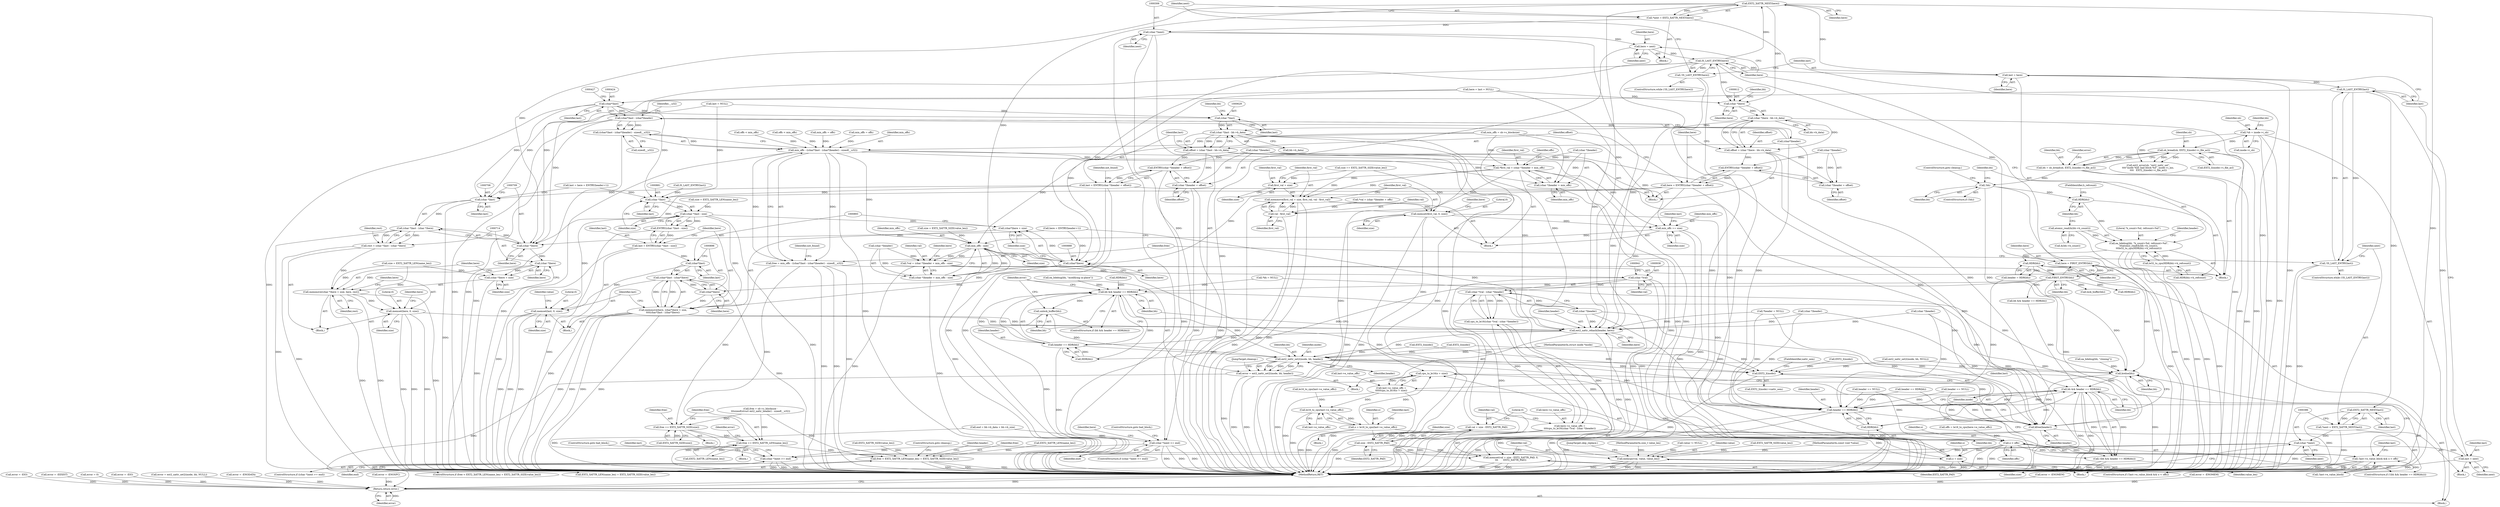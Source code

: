 digraph "0_linux_be0726d33cb8f411945884664924bed3cb8c70ee_10@pointer" {
"1000301" [label="(Call,EXT2_XATTR_NEXT(here))"];
"1000295" [label="(Call,IS_LAST_ENTRY(here))"];
"1000289" [label="(Call,here = FIRST_ENTRY(bh))"];
"1000291" [label="(Call,FIRST_ENTRY(bh))"];
"1000246" [label="(Call,HDR(bh))"];
"1000231" [label="(Call,ea_bdebug(bh, \"b_count=%d, refcount=%d\",\n\t\t\tatomic_read(&(bh->b_count)),\n\t\t\tle32_to_cpu(HDR(bh)->h_refcount)))"];
"1000241" [label="(Call,HDR(bh))"];
"1000228" [label="(Call,!bh)"];
"1000215" [label="(Call,bh = sb_bread(sb, EXT2_I(inode)->i_file_acl))"];
"1000217" [label="(Call,sb_bread(sb, EXT2_I(inode)->i_file_acl))"];
"1000134" [label="(Call,*sb = inode->i_sb)"];
"1000234" [label="(Call,atomic_read(&(bh->b_count)))"];
"1000239" [label="(Call,le32_to_cpu(HDR(bh)->h_refcount))"];
"1000367" [label="(Call,here = next)"];
"1000305" [label="(Call,(char *)next)"];
"1000299" [label="(Call,*next = EXT2_XATTR_NEXT(here))"];
"1000301" [label="(Call,EXT2_XATTR_NEXT(here))"];
"1000304" [label="(Call,(char *)next >= end)"];
"1000384" [label="(Call,(char *)next >= end)"];
"1000294" [label="(Call,!IS_LAST_ENTRY(here))"];
"1000370" [label="(Call,last = here)"];
"1000375" [label="(Call,IS_LAST_ENTRY(last))"];
"1000374" [label="(Call,!IS_LAST_ENTRY(last))"];
"1000381" [label="(Call,EXT2_XATTR_NEXT(last))"];
"1000379" [label="(Call,*next = EXT2_XATTR_NEXT(last))"];
"1000385" [label="(Call,(char *)next)"];
"1000414" [label="(Call,last = next)"];
"1000423" [label="(Call,(char*)last)"];
"1000422" [label="(Call,(char*)last - (char*)header)"];
"1000421" [label="(Call,((char*)last - (char*)header) - sizeof(__u32))"];
"1000419" [label="(Call,min_offs - ((char*)last - (char*)header) - sizeof(__u32))"];
"1000417" [label="(Call,free = min_offs - ((char*)last - (char*)header) - sizeof(__u32))"];
"1000515" [label="(Call,free += EXT2_XATTR_SIZE(size))"];
"1000519" [label="(Call,free += EXT2_XATTR_LEN(name_len))"];
"1000528" [label="(Call,free < EXT2_XATTR_LEN(name_len) + EXT2_XATTR_SIZE(value_len))"];
"1000752" [label="(Call,*first_val = (char *)header + min_offs)"];
"1000807" [label="(Call,memmove(first_val + size, first_val, val - first_val))"];
"1000815" [label="(Call,memset(first_val, 0, size))"];
"1000824" [label="(Call,min_offs += size)"];
"1000928" [label="(Call,min_offs - size)"];
"1000922" [label="(Call,*val = (char *)header + min_offs - size)"];
"1000937" [label="(Call,(char *)val)"];
"1000936" [label="(Call,(char *)val - (char *)header)"];
"1000935" [label="(Call,cpu_to_le16((char *)val - (char *)header))"];
"1000931" [label="(Call,here->e_value_offs =\n\t\t\t\tcpu_to_le16((char *)val - (char *)header))"];
"1000943" [label="(Call,memset(val + size - EXT2_XATTR_PAD, 0,\n\t\t\t       EXT2_XATTR_PAD))"];
"1000944" [label="(Call,val + size - EXT2_XATTR_PAD)"];
"1000951" [label="(Call,memcpy(val, value, value_len))"];
"1000924" [label="(Call,(char *)header + min_offs - size)"];
"1000946" [label="(Call,size - EXT2_XATTR_PAD)"];
"1000858" [label="(Call,cpu_to_le16(o + size))"];
"1000854" [label="(Call,last->e_value_offs =\n\t\t\t\t\t\tcpu_to_le16(o + size))"];
"1000841" [label="(Call,le16_to_cpu(last->e_value_offs))"];
"1000839" [label="(Call,o = le16_to_cpu(last->e_value_offs))"];
"1000851" [label="(Call,o < offs)"];
"1000846" [label="(Call,!last->e_value_block && o < offs)"];
"1000859" [label="(Call,o + size)"];
"1000808" [label="(Call,first_val + size)"];
"1000812" [label="(Call,val - first_val)"];
"1000754" [label="(Call,(char *)header + min_offs)"];
"1000628" [label="(Call,(char *)last)"];
"1000627" [label="(Call,(char *)last - bh->b_data)"];
"1000625" [label="(Call,offset = (char *)last - bh->b_data)"];
"1000636" [label="(Call,ENTRY((char *)header + offset))"];
"1000634" [label="(Call,last = ENTRY((char *)header + offset))"];
"1000705" [label="(Call,(char *)last)"];
"1000704" [label="(Call,(char *)last - (char *)here)"];
"1000702" [label="(Call,rest = (char *)last - (char *)here)"];
"1000711" [label="(Call,memmove((char *)here + size, here, rest))"];
"1000719" [label="(Call,memset(here, 0, size))"];
"1000980" [label="(Call,ext2_xattr_rehash(header, here))"];
"1000986" [label="(Call,header == HDR(bh))"];
"1000984" [label="(Call,bh && header == HDR(bh))"];
"1000990" [label="(Call,unlock_buffer(bh))"];
"1000994" [label="(Call,ext2_xattr_set2(inode, bh, header))"];
"1000992" [label="(Call,error = ext2_xattr_set2(inode, bh, header))"];
"1001017" [label="(Return,return error;)"];
"1000999" [label="(Call,brelse(bh))"];
"1001003" [label="(Call,bh && header == HDR(bh))"];
"1001002" [label="(Call,!(bh && header == HDR(bh)))"];
"1001007" [label="(Call,HDR(bh))"];
"1001005" [label="(Call,header == HDR(bh))"];
"1001009" [label="(Call,kfree(header))"];
"1001014" [label="(Call,EXT2_I(inode))"];
"1000880" [label="(Call,(char *)last)"];
"1000879" [label="(Call,(char *)last - size)"];
"1000878" [label="(Call,ENTRY((char *)last - size))"];
"1000876" [label="(Call,last = ENTRY((char *)last - size))"];
"1000892" [label="(Call,(char*)last)"];
"1000891" [label="(Call,(char*)last - (char*)here)"];
"1000884" [label="(Call,memmove(here, (char*)here + size,\n\t\t\t\t(char*)last - (char*)here))"];
"1000898" [label="(Call,memset(last, 0, size))"];
"1000886" [label="(Call,(char*)here + size)"];
"1000637" [label="(Call,(char *)header + offset)"];
"1000611" [label="(Call,(char *)here)"];
"1000610" [label="(Call,(char *)here - bh->b_data)"];
"1000608" [label="(Call,offset = (char *)here - bh->b_data)"];
"1000619" [label="(Call,ENTRY((char *)header + offset))"];
"1000617" [label="(Call,here = ENTRY((char *)header + offset))"];
"1000708" [label="(Call,(char *)here)"];
"1000713" [label="(Call,(char *)here)"];
"1000712" [label="(Call,(char *)here + size)"];
"1000887" [label="(Call,(char*)here)"];
"1000895" [label="(Call,(char*)here)"];
"1000620" [label="(Call,(char *)header + offset)"];
"1000126" [label="(MethodParameterIn,struct inode *inode)"];
"1000369" [label="(Identifier,next)"];
"1000966" [label="(Call,header == HDR(bh))"];
"1000944" [label="(Call,val + size - EXT2_XATTR_PAD)"];
"1000415" [label="(Identifier,last)"];
"1000858" [label="(Call,cpu_to_le16(o + size))"];
"1000953" [label="(Identifier,value)"];
"1000968" [label="(Call,HDR(bh))"];
"1000530" [label="(Call,EXT2_XATTR_LEN(name_len) + EXT2_XATTR_SIZE(value_len))"];
"1000861" [label="(Identifier,size)"];
"1000296" [label="(Identifier,here)"];
"1000707" [label="(Identifier,last)"];
"1001009" [label="(Call,kfree(header))"];
"1000685" [label="(Call,last = here = ENTRY(header+1))"];
"1000718" [label="(Identifier,rest)"];
"1000388" [label="(Identifier,end)"];
"1000628" [label="(Call,(char *)last)"];
"1000901" [label="(Identifier,size)"];
"1000932" [label="(Call,here->e_value_offs)"];
"1000452" [label="(Call,error = -ENODATA)"];
"1000235" [label="(Call,&(bh->b_count))"];
"1000988" [label="(Call,HDR(bh))"];
"1000943" [label="(Call,memset(val + size - EXT2_XATTR_PAD, 0,\n\t\t\t       EXT2_XATTR_PAD))"];
"1000813" [label="(Identifier,val)"];
"1000446" [label="(Call,last = NULL)"];
"1000140" [label="(Call,*bh = NULL)"];
"1000520" [label="(Identifier,free)"];
"1000783" [label="(Call,size == EXT2_XATTR_SIZE(value_len))"];
"1000767" [label="(Call,*val = (char *)header + offs)"];
"1000375" [label="(Call,IS_LAST_ENTRY(last))"];
"1000303" [label="(ControlStructure,if ((char *)next >= end))"];
"1000470" [label="(Block,)"];
"1000292" [label="(Identifier,bh)"];
"1000841" [label="(Call,le16_to_cpu(last->e_value_offs))"];
"1000377" [label="(Block,)"];
"1000708" [label="(Call,(char *)here)"];
"1000289" [label="(Call,here = FIRST_ENTRY(bh))"];
"1000610" [label="(Call,(char *)here - bh->b_data)"];
"1000892" [label="(Call,(char*)last)"];
"1000931" [label="(Call,here->e_value_offs =\n\t\t\t\tcpu_to_le16((char *)val - (char *)header))"];
"1000537" [label="(Identifier,header)"];
"1000219" [label="(Call,EXT2_I(inode)->i_file_acl)"];
"1000529" [label="(Identifier,free)"];
"1000964" [label="(Call,bh && header == HDR(bh))"];
"1000631" [label="(Call,bh->b_data)"];
"1000523" [label="(Call,error = -ENOSPC)"];
"1000627" [label="(Call,(char *)last - bh->b_data)"];
"1000752" [label="(Call,*first_val = (char *)header + min_offs)"];
"1000586" [label="(Call,error = -ENOMEM)"];
"1001005" [label="(Call,header == HDR(bh))"];
"1000291" [label="(Call,FIRST_ENTRY(bh))"];
"1001018" [label="(Identifier,error)"];
"1000621" [label="(Call,(char *)header)"];
"1000372" [label="(Identifier,here)"];
"1000531" [label="(Call,EXT2_XATTR_LEN(name_len))"];
"1001019" [label="(MethodReturn,RET)"];
"1000214" [label="(Block,)"];
"1000242" [label="(Identifier,bh)"];
"1000703" [label="(Identifier,rest)"];
"1000984" [label="(Call,bh && header == HDR(bh))"];
"1000420" [label="(Identifier,min_offs)"];
"1000524" [label="(Identifier,error)"];
"1001017" [label="(Return,return error;)"];
"1000300" [label="(Identifier,next)"];
"1000837" [label="(Block,)"];
"1000940" [label="(Call,(char *)header)"];
"1000423" [label="(Call,(char*)last)"];
"1000719" [label="(Call,memset(here, 0, size))"];
"1000528" [label="(Call,free < EXT2_XATTR_LEN(name_len) + EXT2_XATTR_SIZE(value_len))"];
"1000374" [label="(Call,!IS_LAST_ENTRY(last))"];
"1000697" [label="(Call,size = EXT2_XATTR_LEN(name_len))"];
"1001015" [label="(Identifier,inode)"];
"1000433" [label="(Call,free = sb->s_blocksize -\n\t\t\tsizeof(struct ext2_xattr_header) - sizeof(__u32))"];
"1000890" [label="(Identifier,size)"];
"1000620" [label="(Call,(char *)header + offset)"];
"1000897" [label="(Identifier,here)"];
"1000651" [label="(Call,error = -ENOMEM)"];
"1000239" [label="(Call,le32_to_cpu(HDR(bh)->h_refcount))"];
"1000809" [label="(Identifier,first_val)"];
"1000711" [label="(Call,memmove((char *)here + size, here, rest))"];
"1000444" [label="(Call,here = last = NULL)"];
"1000224" [label="(Identifier,error)"];
"1000855" [label="(Call,last->e_value_offs)"];
"1000974" [label="(Call,ext2_xattr_set2(inode, bh, NULL))"];
"1000891" [label="(Call,(char*)last - (char*)here)"];
"1000243" [label="(FieldIdentifier,h_refcount)"];
"1000416" [label="(Identifier,next)"];
"1000951" [label="(Call,memcpy(val, value, value_len))"];
"1000632" [label="(Identifier,bh)"];
"1001001" [label="(ControlStructure,if (!(bh && header == HDR(bh))))"];
"1000281" [label="(Call,EXT2_I(inode))"];
"1000379" [label="(Call,*next = EXT2_XATTR_NEXT(last))"];
"1000240" [label="(Call,HDR(bh)->h_refcount)"];
"1000950" [label="(Identifier,EXT2_XATTR_PAD)"];
"1000380" [label="(Identifier,next)"];
"1000694" [label="(Identifier,not_found)"];
"1000231" [label="(Call,ea_bdebug(bh, \"b_count=%d, refcount=%d\",\n\t\t\tatomic_read(&(bh->b_count)),\n\t\t\tle32_to_cpu(HDR(bh)->h_refcount)))"];
"1000933" [label="(Identifier,here)"];
"1001008" [label="(Identifier,bh)"];
"1001007" [label="(Call,HDR(bh))"];
"1000853" [label="(Identifier,offs)"];
"1000860" [label="(Identifier,o)"];
"1000919" [label="(Call,EXT2_XATTR_SIZE(value_len))"];
"1000898" [label="(Call,memset(last, 0, size))"];
"1001016" [label="(FieldIdentifier,xattr_sem)"];
"1000854" [label="(Call,last->e_value_offs =\n\t\t\t\t\t\tcpu_to_le16(o + size))"];
"1000218" [label="(Identifier,sb)"];
"1000840" [label="(Identifier,o)"];
"1000994" [label="(Call,ext2_xattr_set2(inode, bh, header))"];
"1001010" [label="(Identifier,header)"];
"1000915" [label="(Block,)"];
"1000845" [label="(ControlStructure,if (!last->e_value_block && o < offs))"];
"1000695" [label="(Block,)"];
"1000421" [label="(Call,((char*)last - (char*)header) - sizeof(__u32))"];
"1000929" [label="(Identifier,min_offs)"];
"1000725" [label="(Identifier,here)"];
"1000879" [label="(Call,(char *)last - size)"];
"1000611" [label="(Call,(char *)here)"];
"1000308" [label="(Identifier,end)"];
"1000297" [label="(Block,)"];
"1000859" [label="(Call,o + size)"];
"1000232" [label="(Identifier,bh)"];
"1000812" [label="(Call,val - first_val)"];
"1000717" [label="(Identifier,here)"];
"1000132" [label="(Block,)"];
"1000899" [label="(Identifier,last)"];
"1001006" [label="(Identifier,header)"];
"1000880" [label="(Call,(char *)last)"];
"1000722" [label="(Identifier,size)"];
"1000527" [label="(ControlStructure,if (free < EXT2_XATTR_LEN(name_len) + EXT2_XATTR_SIZE(value_len)))"];
"1000211" [label="(Call,EXT2_I(inode))"];
"1000807" [label="(Call,memmove(first_val + size, first_val, val - first_val))"];
"1000370" [label="(Call,last = here)"];
"1000383" [label="(ControlStructure,if ((char *)next >= end))"];
"1000949" [label="(Literal,0)"];
"1000656" [label="(Call,header == NULL)"];
"1000314" [label="(Identifier,here)"];
"1000634" [label="(Call,last = ENTRY((char *)header + offset))"];
"1000894" [label="(Identifier,last)"];
"1000284" [label="(Call,error = -EIO)"];
"1000301" [label="(Call,EXT2_XATTR_NEXT(here))"];
"1000982" [label="(Identifier,here)"];
"1000129" [label="(MethodParameterIn,const void *value)"];
"1000856" [label="(Identifier,last)"];
"1000248" [label="(Call,end = bh->b_data + bh->b_size)"];
"1000389" [label="(ControlStructure,goto bad_block;)"];
"1001013" [label="(Call,EXT2_I(inode)->xattr_sem)"];
"1000754" [label="(Call,(char *)header + min_offs)"];
"1000309" [label="(ControlStructure,goto bad_block;)"];
"1000849" [label="(Identifier,last)"];
"1000246" [label="(Call,HDR(bh))"];
"1000560" [label="(Call,ea_bdebug(bh, \"modifying in-place\"))"];
"1000381" [label="(Call,EXT2_XATTR_NEXT(last))"];
"1000828" [label="(Identifier,last)"];
"1000936" [label="(Call,(char *)val - (char *)header)"];
"1000489" [label="(Block,)"];
"1000247" [label="(Identifier,bh)"];
"1000939" [label="(Identifier,val)"];
"1000217" [label="(Call,sb_bread(sb, EXT2_I(inode)->i_file_acl))"];
"1000702" [label="(Call,rest = (char *)last - (char *)here)"];
"1000368" [label="(Identifier,here)"];
"1000981" [label="(Identifier,header)"];
"1000955" [label="(JumpTarget,skip_replace:)"];
"1000870" [label="(Block,)"];
"1000877" [label="(Identifier,last)"];
"1000996" [label="(Identifier,bh)"];
"1000295" [label="(Call,IS_LAST_ENTRY(here))"];
"1000418" [label="(Identifier,free)"];
"1000408" [label="(Call,offs < min_offs)"];
"1000516" [label="(Identifier,free)"];
"1000923" [label="(Identifier,val)"];
"1000980" [label="(Call,ext2_xattr_rehash(header, here))"];
"1000983" [label="(ControlStructure,if (bh && header == HDR(bh)))"];
"1000519" [label="(Call,free += EXT2_XATTR_LEN(name_len))"];
"1000922" [label="(Call,*val = (char *)header + min_offs - size)"];
"1000597" [label="(Call,HDR(bh))"];
"1000935" [label="(Call,cpu_to_le16((char *)val - (char *)header))"];
"1000624" [label="(Identifier,offset)"];
"1001002" [label="(Call,!(bh && header == HDR(bh)))"];
"1000811" [label="(Identifier,first_val)"];
"1000613" [label="(Identifier,here)"];
"1000808" [label="(Call,first_val + size)"];
"1000895" [label="(Call,(char*)here)"];
"1000215" [label="(Call,bh = sb_bread(sb, EXT2_I(inode)->i_file_acl))"];
"1000885" [label="(Identifier,here)"];
"1000993" [label="(Identifier,error)"];
"1000990" [label="(Call,unlock_buffer(bh))"];
"1000630" [label="(Identifier,last)"];
"1000638" [label="(Call,(char *)header)"];
"1000999" [label="(Call,brelse(bh))"];
"1000426" [label="(Call,(char*)header)"];
"1000591" [label="(Call,header == NULL)"];
"1000760" [label="(Call,offs = le16_to_cpu(here->e_value_offs))"];
"1000609" [label="(Identifier,offset)"];
"1000946" [label="(Call,size - EXT2_XATTR_PAD)"];
"1000824" [label="(Call,min_offs += size)"];
"1000130" [label="(MethodParameterIn,size_t value_len)"];
"1000241" [label="(Call,HDR(bh))"];
"1000712" [label="(Call,(char *)here + size)"];
"1000887" [label="(Call,(char*)here)"];
"1000997" [label="(Identifier,header)"];
"1000135" [label="(Identifier,sb)"];
"1000721" [label="(Literal,0)"];
"1000930" [label="(Identifier,size)"];
"1000882" [label="(Identifier,last)"];
"1000517" [label="(Call,EXT2_XATTR_SIZE(size))"];
"1000245" [label="(Identifier,header)"];
"1000403" [label="(Call,le16_to_cpu(last->e_value_offs))"];
"1000450" [label="(Identifier,not_found)"];
"1000328" [label="(Call,offs < min_offs)"];
"1000376" [label="(Identifier,last)"];
"1000294" [label="(Call,!IS_LAST_ENTRY(here))"];
"1000816" [label="(Identifier,first_val)"];
"1000815" [label="(Call,memset(first_val, 0, size))"];
"1000770" [label="(Call,(char *)header)"];
"1000835" [label="(Call,IS_LAST_ENTRY(last))"];
"1000227" [label="(ControlStructure,if (!bh))"];
"1000713" [label="(Call,(char *)here)"];
"1000954" [label="(Identifier,value_len)"];
"1000422" [label="(Call,(char*)last - (char*)header)"];
"1000998" [label="(JumpTarget,cleanup:)"];
"1000817" [label="(Literal,0)"];
"1000234" [label="(Call,atomic_read(&(bh->b_count)))"];
"1000948" [label="(Identifier,EXT2_XATTR_PAD)"];
"1000471" [label="(Call,error = -EEXIST)"];
"1000411" [label="(Call,min_offs = offs)"];
"1001000" [label="(Identifier,bh)"];
"1000715" [label="(Identifier,here)"];
"1000687" [label="(Call,here = ENTRY(header+1))"];
"1000635" [label="(Identifier,last)"];
"1000852" [label="(Identifier,o)"];
"1000244" [label="(Call,header = HDR(bh))"];
"1000136" [label="(Call,inode->i_sb)"];
"1000889" [label="(Identifier,here)"];
"1000461" [label="(Call,error = 0)"];
"1000293" [label="(ControlStructure,while (!IS_LAST_ENTRY(here)))"];
"1000533" [label="(Call,EXT2_XATTR_SIZE(value_len))"];
"1000414" [label="(Call,last = next)"];
"1000568" [label="(Block,)"];
"1000992" [label="(Call,error = ext2_xattr_set2(inode, bh, header))"];
"1000387" [label="(Identifier,next)"];
"1000705" [label="(Call,(char *)last)"];
"1000307" [label="(Identifier,next)"];
"1000904" [label="(Identifier,value)"];
"1000290" [label="(Identifier,here)"];
"1000641" [label="(Identifier,offset)"];
"1000144" [label="(Call,*header = NULL)"];
"1000515" [label="(Call,free += EXT2_XATTR_SIZE(size))"];
"1000924" [label="(Call,(char *)header + min_offs - size)"];
"1000216" [label="(Identifier,bh)"];
"1000750" [label="(Block,)"];
"1000851" [label="(Call,o < offs)"];
"1000847" [label="(Call,!last->e_value_block)"];
"1000758" [label="(Identifier,min_offs)"];
"1001004" [label="(Identifier,bh)"];
"1000371" [label="(Identifier,last)"];
"1000886" [label="(Call,(char*)here + size)"];
"1000304" [label="(Call,(char *)next >= end)"];
"1000753" [label="(Identifier,first_val)"];
"1000367" [label="(Call,here = next)"];
"1000220" [label="(Call,EXT2_I(inode))"];
"1000576" [label="(Call,ea_bdebug(bh, \"cloning\"))"];
"1000625" [label="(Call,offset = (char *)last - bh->b_data)"];
"1000430" [label="(Identifier,__u32)"];
"1001003" [label="(Call,bh && header == HDR(bh))"];
"1000710" [label="(Identifier,here)"];
"1000818" [label="(Identifier,size)"];
"1000761" [label="(Identifier,offs)"];
"1000636" [label="(Call,ENTRY((char *)header + offset))"];
"1000755" [label="(Call,(char *)header)"];
"1000384" [label="(Call,(char *)next >= end)"];
"1000995" [label="(Identifier,inode)"];
"1000614" [label="(Call,bh->b_data)"];
"1000937" [label="(Call,(char *)val)"];
"1000945" [label="(Identifier,val)"];
"1000925" [label="(Call,(char *)header)"];
"1000952" [label="(Identifier,val)"];
"1000903" [label="(Call,value != NULL)"];
"1000223" [label="(Call,error = -EIO)"];
"1000230" [label="(ControlStructure,goto cleanup;)"];
"1000821" [label="(Identifier,here)"];
"1000229" [label="(Identifier,bh)"];
"1000716" [label="(Identifier,size)"];
"1000814" [label="(Identifier,first_val)"];
"1000273" [label="(Call,ext2_error(sb, \"ext2_xattr_set\",\n\t\t\t\t\"inode %ld: bad block %d\", inode->i_ino, \n\t\t\t\t   EXT2_I(inode)->i_file_acl))"];
"1000302" [label="(Identifier,here)"];
"1000394" [label="(Identifier,last)"];
"1000617" [label="(Call,here = ENTRY((char *)header + offset))"];
"1000419" [label="(Call,min_offs - ((char*)last - (char*)header) - sizeof(__u32))"];
"1000846" [label="(Call,!last->e_value_block && o < offs)"];
"1000373" [label="(ControlStructure,while (!IS_LAST_ENTRY(last)))"];
"1000425" [label="(Identifier,last)"];
"1000810" [label="(Identifier,size)"];
"1000991" [label="(Identifier,bh)"];
"1000637" [label="(Call,(char *)header + offset)"];
"1000884" [label="(Call,memmove(here, (char*)here + size,\n\t\t\t\t(char*)last - (char*)here))"];
"1000985" [label="(Identifier,bh)"];
"1000141" [label="(Identifier,bh)"];
"1000619" [label="(Call,ENTRY((char *)header + offset))"];
"1000429" [label="(Call,sizeof(__u32))"];
"1000720" [label="(Identifier,here)"];
"1000825" [label="(Identifier,min_offs)"];
"1000233" [label="(Literal,\"b_count=%d, refcount=%d\")"];
"1000842" [label="(Call,last->e_value_offs)"];
"1000704" [label="(Call,(char *)last - (char *)here)"];
"1000299" [label="(Call,*next = EXT2_XATTR_NEXT(here))"];
"1000331" [label="(Call,min_offs = offs)"];
"1000883" [label="(Identifier,size)"];
"1000928" [label="(Call,min_offs - size)"];
"1000535" [label="(ControlStructure,goto cleanup;)"];
"1000972" [label="(Call,error = ext2_xattr_set2(inode, bh, NULL))"];
"1000900" [label="(Literal,0)"];
"1000382" [label="(Identifier,last)"];
"1000878" [label="(Call,ENTRY((char *)last - size))"];
"1000417" [label="(Call,free = min_offs - ((char*)last - (char*)header) - sizeof(__u32))"];
"1000663" [label="(Call,(char *)header)"];
"1000839" [label="(Call,o = le16_to_cpu(last->e_value_offs))"];
"1000917" [label="(Call,size = EXT2_XATTR_SIZE(value_len))"];
"1000615" [label="(Identifier,bh)"];
"1001014" [label="(Call,EXT2_I(inode))"];
"1000608" [label="(Call,offset = (char *)here - bh->b_data)"];
"1000134" [label="(Call,*sb = inode->i_sb)"];
"1000521" [label="(Call,EXT2_XATTR_LEN(name_len))"];
"1000550" [label="(Call,lock_buffer(bh))"];
"1000986" [label="(Call,header == HDR(bh))"];
"1000979" [label="(Block,)"];
"1000152" [label="(Call,min_offs = sb->s_blocksize)"];
"1000385" [label="(Call,(char *)next)"];
"1000872" [label="(Call,size = EXT2_XATTR_LEN(name_len))"];
"1000305" [label="(Call,(char *)next)"];
"1000826" [label="(Identifier,size)"];
"1000947" [label="(Identifier,size)"];
"1000618" [label="(Identifier,here)"];
"1000863" [label="(Identifier,last)"];
"1000626" [label="(Identifier,offset)"];
"1000876" [label="(Call,last = ENTRY((char *)last - size))"];
"1000987" [label="(Identifier,header)"];
"1000228" [label="(Call,!bh)"];
"1000301" -> "1000299"  [label="AST: "];
"1000301" -> "1000302"  [label="CFG: "];
"1000302" -> "1000301"  [label="AST: "];
"1000299" -> "1000301"  [label="CFG: "];
"1000301" -> "1001019"  [label="DDG: "];
"1000301" -> "1000299"  [label="DDG: "];
"1000295" -> "1000301"  [label="DDG: "];
"1000301" -> "1000370"  [label="DDG: "];
"1000301" -> "1000611"  [label="DDG: "];
"1000301" -> "1000708"  [label="DDG: "];
"1000301" -> "1000887"  [label="DDG: "];
"1000301" -> "1000980"  [label="DDG: "];
"1000295" -> "1000294"  [label="AST: "];
"1000295" -> "1000296"  [label="CFG: "];
"1000296" -> "1000295"  [label="AST: "];
"1000294" -> "1000295"  [label="CFG: "];
"1000295" -> "1000294"  [label="DDG: "];
"1000289" -> "1000295"  [label="DDG: "];
"1000367" -> "1000295"  [label="DDG: "];
"1000295" -> "1000370"  [label="DDG: "];
"1000295" -> "1000611"  [label="DDG: "];
"1000295" -> "1000708"  [label="DDG: "];
"1000295" -> "1000887"  [label="DDG: "];
"1000295" -> "1000980"  [label="DDG: "];
"1000289" -> "1000214"  [label="AST: "];
"1000289" -> "1000291"  [label="CFG: "];
"1000290" -> "1000289"  [label="AST: "];
"1000291" -> "1000289"  [label="AST: "];
"1000296" -> "1000289"  [label="CFG: "];
"1000289" -> "1001019"  [label="DDG: "];
"1000291" -> "1000289"  [label="DDG: "];
"1000291" -> "1000292"  [label="CFG: "];
"1000292" -> "1000291"  [label="AST: "];
"1000246" -> "1000291"  [label="DDG: "];
"1000291" -> "1000550"  [label="DDG: "];
"1000291" -> "1000964"  [label="DDG: "];
"1000291" -> "1000968"  [label="DDG: "];
"1000291" -> "1000984"  [label="DDG: "];
"1000291" -> "1000988"  [label="DDG: "];
"1000291" -> "1000999"  [label="DDG: "];
"1000246" -> "1000244"  [label="AST: "];
"1000246" -> "1000247"  [label="CFG: "];
"1000247" -> "1000246"  [label="AST: "];
"1000244" -> "1000246"  [label="CFG: "];
"1000246" -> "1000244"  [label="DDG: "];
"1000231" -> "1000246"  [label="DDG: "];
"1000246" -> "1000999"  [label="DDG: "];
"1000231" -> "1000214"  [label="AST: "];
"1000231" -> "1000239"  [label="CFG: "];
"1000232" -> "1000231"  [label="AST: "];
"1000233" -> "1000231"  [label="AST: "];
"1000234" -> "1000231"  [label="AST: "];
"1000239" -> "1000231"  [label="AST: "];
"1000245" -> "1000231"  [label="CFG: "];
"1000231" -> "1001019"  [label="DDG: "];
"1000231" -> "1001019"  [label="DDG: "];
"1000231" -> "1001019"  [label="DDG: "];
"1000241" -> "1000231"  [label="DDG: "];
"1000234" -> "1000231"  [label="DDG: "];
"1000239" -> "1000231"  [label="DDG: "];
"1000241" -> "1000240"  [label="AST: "];
"1000241" -> "1000242"  [label="CFG: "];
"1000242" -> "1000241"  [label="AST: "];
"1000243" -> "1000241"  [label="CFG: "];
"1000228" -> "1000241"  [label="DDG: "];
"1000228" -> "1000227"  [label="AST: "];
"1000228" -> "1000229"  [label="CFG: "];
"1000229" -> "1000228"  [label="AST: "];
"1000230" -> "1000228"  [label="CFG: "];
"1000232" -> "1000228"  [label="CFG: "];
"1000228" -> "1001019"  [label="DDG: "];
"1000215" -> "1000228"  [label="DDG: "];
"1000228" -> "1000999"  [label="DDG: "];
"1000215" -> "1000214"  [label="AST: "];
"1000215" -> "1000217"  [label="CFG: "];
"1000216" -> "1000215"  [label="AST: "];
"1000217" -> "1000215"  [label="AST: "];
"1000224" -> "1000215"  [label="CFG: "];
"1000215" -> "1001019"  [label="DDG: "];
"1000217" -> "1000215"  [label="DDG: "];
"1000217" -> "1000215"  [label="DDG: "];
"1000217" -> "1000219"  [label="CFG: "];
"1000218" -> "1000217"  [label="AST: "];
"1000219" -> "1000217"  [label="AST: "];
"1000217" -> "1001019"  [label="DDG: "];
"1000217" -> "1001019"  [label="DDG: "];
"1000134" -> "1000217"  [label="DDG: "];
"1000217" -> "1000273"  [label="DDG: "];
"1000217" -> "1000273"  [label="DDG: "];
"1000134" -> "1000132"  [label="AST: "];
"1000134" -> "1000136"  [label="CFG: "];
"1000135" -> "1000134"  [label="AST: "];
"1000136" -> "1000134"  [label="AST: "];
"1000141" -> "1000134"  [label="CFG: "];
"1000134" -> "1001019"  [label="DDG: "];
"1000134" -> "1001019"  [label="DDG: "];
"1000134" -> "1000273"  [label="DDG: "];
"1000234" -> "1000235"  [label="CFG: "];
"1000235" -> "1000234"  [label="AST: "];
"1000242" -> "1000234"  [label="CFG: "];
"1000234" -> "1001019"  [label="DDG: "];
"1000239" -> "1000240"  [label="CFG: "];
"1000240" -> "1000239"  [label="AST: "];
"1000239" -> "1001019"  [label="DDG: "];
"1000367" -> "1000297"  [label="AST: "];
"1000367" -> "1000369"  [label="CFG: "];
"1000368" -> "1000367"  [label="AST: "];
"1000369" -> "1000367"  [label="AST: "];
"1000296" -> "1000367"  [label="CFG: "];
"1000367" -> "1001019"  [label="DDG: "];
"1000305" -> "1000367"  [label="DDG: "];
"1000305" -> "1000304"  [label="AST: "];
"1000305" -> "1000307"  [label="CFG: "];
"1000306" -> "1000305"  [label="AST: "];
"1000307" -> "1000305"  [label="AST: "];
"1000308" -> "1000305"  [label="CFG: "];
"1000305" -> "1001019"  [label="DDG: "];
"1000305" -> "1000304"  [label="DDG: "];
"1000299" -> "1000305"  [label="DDG: "];
"1000299" -> "1000297"  [label="AST: "];
"1000300" -> "1000299"  [label="AST: "];
"1000306" -> "1000299"  [label="CFG: "];
"1000299" -> "1001019"  [label="DDG: "];
"1000304" -> "1000303"  [label="AST: "];
"1000304" -> "1000308"  [label="CFG: "];
"1000308" -> "1000304"  [label="AST: "];
"1000309" -> "1000304"  [label="CFG: "];
"1000314" -> "1000304"  [label="CFG: "];
"1000304" -> "1001019"  [label="DDG: "];
"1000304" -> "1001019"  [label="DDG: "];
"1000304" -> "1001019"  [label="DDG: "];
"1000248" -> "1000304"  [label="DDG: "];
"1000304" -> "1000384"  [label="DDG: "];
"1000384" -> "1000383"  [label="AST: "];
"1000384" -> "1000388"  [label="CFG: "];
"1000385" -> "1000384"  [label="AST: "];
"1000388" -> "1000384"  [label="AST: "];
"1000389" -> "1000384"  [label="CFG: "];
"1000394" -> "1000384"  [label="CFG: "];
"1000384" -> "1001019"  [label="DDG: "];
"1000384" -> "1001019"  [label="DDG: "];
"1000384" -> "1001019"  [label="DDG: "];
"1000385" -> "1000384"  [label="DDG: "];
"1000248" -> "1000384"  [label="DDG: "];
"1000294" -> "1000293"  [label="AST: "];
"1000300" -> "1000294"  [label="CFG: "];
"1000371" -> "1000294"  [label="CFG: "];
"1000294" -> "1001019"  [label="DDG: "];
"1000294" -> "1001019"  [label="DDG: "];
"1000370" -> "1000214"  [label="AST: "];
"1000370" -> "1000372"  [label="CFG: "];
"1000371" -> "1000370"  [label="AST: "];
"1000372" -> "1000370"  [label="AST: "];
"1000376" -> "1000370"  [label="CFG: "];
"1000370" -> "1001019"  [label="DDG: "];
"1000370" -> "1000375"  [label="DDG: "];
"1000375" -> "1000374"  [label="AST: "];
"1000375" -> "1000376"  [label="CFG: "];
"1000376" -> "1000375"  [label="AST: "];
"1000374" -> "1000375"  [label="CFG: "];
"1000375" -> "1000374"  [label="DDG: "];
"1000414" -> "1000375"  [label="DDG: "];
"1000375" -> "1000381"  [label="DDG: "];
"1000375" -> "1000423"  [label="DDG: "];
"1000374" -> "1000373"  [label="AST: "];
"1000380" -> "1000374"  [label="CFG: "];
"1000418" -> "1000374"  [label="CFG: "];
"1000374" -> "1001019"  [label="DDG: "];
"1000374" -> "1001019"  [label="DDG: "];
"1000381" -> "1000379"  [label="AST: "];
"1000381" -> "1000382"  [label="CFG: "];
"1000382" -> "1000381"  [label="AST: "];
"1000379" -> "1000381"  [label="CFG: "];
"1000381" -> "1001019"  [label="DDG: "];
"1000381" -> "1000379"  [label="DDG: "];
"1000379" -> "1000377"  [label="AST: "];
"1000380" -> "1000379"  [label="AST: "];
"1000386" -> "1000379"  [label="CFG: "];
"1000379" -> "1001019"  [label="DDG: "];
"1000379" -> "1000385"  [label="DDG: "];
"1000385" -> "1000387"  [label="CFG: "];
"1000386" -> "1000385"  [label="AST: "];
"1000387" -> "1000385"  [label="AST: "];
"1000388" -> "1000385"  [label="CFG: "];
"1000385" -> "1001019"  [label="DDG: "];
"1000385" -> "1000414"  [label="DDG: "];
"1000414" -> "1000377"  [label="AST: "];
"1000414" -> "1000416"  [label="CFG: "];
"1000415" -> "1000414"  [label="AST: "];
"1000416" -> "1000414"  [label="AST: "];
"1000376" -> "1000414"  [label="CFG: "];
"1000414" -> "1001019"  [label="DDG: "];
"1000423" -> "1000422"  [label="AST: "];
"1000423" -> "1000425"  [label="CFG: "];
"1000424" -> "1000423"  [label="AST: "];
"1000425" -> "1000423"  [label="AST: "];
"1000427" -> "1000423"  [label="CFG: "];
"1000423" -> "1001019"  [label="DDG: "];
"1000423" -> "1000422"  [label="DDG: "];
"1000423" -> "1000628"  [label="DDG: "];
"1000423" -> "1000705"  [label="DDG: "];
"1000423" -> "1000880"  [label="DDG: "];
"1000422" -> "1000421"  [label="AST: "];
"1000422" -> "1000426"  [label="CFG: "];
"1000426" -> "1000422"  [label="AST: "];
"1000430" -> "1000422"  [label="CFG: "];
"1000422" -> "1001019"  [label="DDG: "];
"1000422" -> "1001019"  [label="DDG: "];
"1000422" -> "1000421"  [label="DDG: "];
"1000422" -> "1000421"  [label="DDG: "];
"1000426" -> "1000422"  [label="DDG: "];
"1000421" -> "1000419"  [label="AST: "];
"1000421" -> "1000429"  [label="CFG: "];
"1000429" -> "1000421"  [label="AST: "];
"1000419" -> "1000421"  [label="CFG: "];
"1000421" -> "1001019"  [label="DDG: "];
"1000421" -> "1000419"  [label="DDG: "];
"1000419" -> "1000417"  [label="AST: "];
"1000420" -> "1000419"  [label="AST: "];
"1000417" -> "1000419"  [label="CFG: "];
"1000419" -> "1001019"  [label="DDG: "];
"1000419" -> "1001019"  [label="DDG: "];
"1000419" -> "1000417"  [label="DDG: "];
"1000419" -> "1000417"  [label="DDG: "];
"1000411" -> "1000419"  [label="DDG: "];
"1000331" -> "1000419"  [label="DDG: "];
"1000152" -> "1000419"  [label="DDG: "];
"1000328" -> "1000419"  [label="DDG: "];
"1000408" -> "1000419"  [label="DDG: "];
"1000419" -> "1000752"  [label="DDG: "];
"1000419" -> "1000754"  [label="DDG: "];
"1000419" -> "1000824"  [label="DDG: "];
"1000419" -> "1000928"  [label="DDG: "];
"1000417" -> "1000214"  [label="AST: "];
"1000418" -> "1000417"  [label="AST: "];
"1000450" -> "1000417"  [label="CFG: "];
"1000417" -> "1001019"  [label="DDG: "];
"1000417" -> "1001019"  [label="DDG: "];
"1000417" -> "1000515"  [label="DDG: "];
"1000417" -> "1000519"  [label="DDG: "];
"1000417" -> "1000528"  [label="DDG: "];
"1000515" -> "1000489"  [label="AST: "];
"1000515" -> "1000517"  [label="CFG: "];
"1000516" -> "1000515"  [label="AST: "];
"1000517" -> "1000515"  [label="AST: "];
"1000520" -> "1000515"  [label="CFG: "];
"1000515" -> "1001019"  [label="DDG: "];
"1000517" -> "1000515"  [label="DDG: "];
"1000433" -> "1000515"  [label="DDG: "];
"1000515" -> "1000519"  [label="DDG: "];
"1000519" -> "1000470"  [label="AST: "];
"1000519" -> "1000521"  [label="CFG: "];
"1000520" -> "1000519"  [label="AST: "];
"1000521" -> "1000519"  [label="AST: "];
"1000524" -> "1000519"  [label="CFG: "];
"1000521" -> "1000519"  [label="DDG: "];
"1000433" -> "1000519"  [label="DDG: "];
"1000519" -> "1000528"  [label="DDG: "];
"1000528" -> "1000527"  [label="AST: "];
"1000528" -> "1000530"  [label="CFG: "];
"1000529" -> "1000528"  [label="AST: "];
"1000530" -> "1000528"  [label="AST: "];
"1000535" -> "1000528"  [label="CFG: "];
"1000537" -> "1000528"  [label="CFG: "];
"1000528" -> "1001019"  [label="DDG: "];
"1000528" -> "1001019"  [label="DDG: "];
"1000528" -> "1001019"  [label="DDG: "];
"1000433" -> "1000528"  [label="DDG: "];
"1000531" -> "1000528"  [label="DDG: "];
"1000533" -> "1000528"  [label="DDG: "];
"1000752" -> "1000750"  [label="AST: "];
"1000752" -> "1000754"  [label="CFG: "];
"1000753" -> "1000752"  [label="AST: "];
"1000754" -> "1000752"  [label="AST: "];
"1000761" -> "1000752"  [label="CFG: "];
"1000752" -> "1001019"  [label="DDG: "];
"1000752" -> "1001019"  [label="DDG: "];
"1000755" -> "1000752"  [label="DDG: "];
"1000152" -> "1000752"  [label="DDG: "];
"1000752" -> "1000807"  [label="DDG: "];
"1000752" -> "1000808"  [label="DDG: "];
"1000752" -> "1000812"  [label="DDG: "];
"1000807" -> "1000750"  [label="AST: "];
"1000807" -> "1000812"  [label="CFG: "];
"1000808" -> "1000807"  [label="AST: "];
"1000811" -> "1000807"  [label="AST: "];
"1000812" -> "1000807"  [label="AST: "];
"1000816" -> "1000807"  [label="CFG: "];
"1000807" -> "1001019"  [label="DDG: "];
"1000807" -> "1001019"  [label="DDG: "];
"1000807" -> "1001019"  [label="DDG: "];
"1000783" -> "1000807"  [label="DDG: "];
"1000812" -> "1000807"  [label="DDG: "];
"1000812" -> "1000807"  [label="DDG: "];
"1000807" -> "1000815"  [label="DDG: "];
"1000815" -> "1000750"  [label="AST: "];
"1000815" -> "1000818"  [label="CFG: "];
"1000816" -> "1000815"  [label="AST: "];
"1000817" -> "1000815"  [label="AST: "];
"1000818" -> "1000815"  [label="AST: "];
"1000821" -> "1000815"  [label="CFG: "];
"1000815" -> "1001019"  [label="DDG: "];
"1000815" -> "1001019"  [label="DDG: "];
"1000783" -> "1000815"  [label="DDG: "];
"1000815" -> "1000824"  [label="DDG: "];
"1000815" -> "1000858"  [label="DDG: "];
"1000815" -> "1000859"  [label="DDG: "];
"1000824" -> "1000750"  [label="AST: "];
"1000824" -> "1000826"  [label="CFG: "];
"1000825" -> "1000824"  [label="AST: "];
"1000826" -> "1000824"  [label="AST: "];
"1000828" -> "1000824"  [label="CFG: "];
"1000824" -> "1001019"  [label="DDG: "];
"1000824" -> "1001019"  [label="DDG: "];
"1000152" -> "1000824"  [label="DDG: "];
"1000824" -> "1000928"  [label="DDG: "];
"1000928" -> "1000924"  [label="AST: "];
"1000928" -> "1000930"  [label="CFG: "];
"1000929" -> "1000928"  [label="AST: "];
"1000930" -> "1000928"  [label="AST: "];
"1000924" -> "1000928"  [label="CFG: "];
"1000928" -> "1001019"  [label="DDG: "];
"1000928" -> "1000922"  [label="DDG: "];
"1000928" -> "1000922"  [label="DDG: "];
"1000928" -> "1000924"  [label="DDG: "];
"1000928" -> "1000924"  [label="DDG: "];
"1000152" -> "1000928"  [label="DDG: "];
"1000917" -> "1000928"  [label="DDG: "];
"1000928" -> "1000946"  [label="DDG: "];
"1000922" -> "1000915"  [label="AST: "];
"1000922" -> "1000924"  [label="CFG: "];
"1000923" -> "1000922"  [label="AST: "];
"1000924" -> "1000922"  [label="AST: "];
"1000933" -> "1000922"  [label="CFG: "];
"1000922" -> "1001019"  [label="DDG: "];
"1000925" -> "1000922"  [label="DDG: "];
"1000922" -> "1000937"  [label="DDG: "];
"1000937" -> "1000936"  [label="AST: "];
"1000937" -> "1000939"  [label="CFG: "];
"1000938" -> "1000937"  [label="AST: "];
"1000939" -> "1000937"  [label="AST: "];
"1000941" -> "1000937"  [label="CFG: "];
"1000937" -> "1000936"  [label="DDG: "];
"1000937" -> "1000943"  [label="DDG: "];
"1000937" -> "1000944"  [label="DDG: "];
"1000937" -> "1000951"  [label="DDG: "];
"1000936" -> "1000935"  [label="AST: "];
"1000936" -> "1000940"  [label="CFG: "];
"1000940" -> "1000936"  [label="AST: "];
"1000935" -> "1000936"  [label="CFG: "];
"1000936" -> "1001019"  [label="DDG: "];
"1000936" -> "1001019"  [label="DDG: "];
"1000936" -> "1000935"  [label="DDG: "];
"1000936" -> "1000935"  [label="DDG: "];
"1000940" -> "1000936"  [label="DDG: "];
"1000935" -> "1000931"  [label="AST: "];
"1000931" -> "1000935"  [label="CFG: "];
"1000935" -> "1001019"  [label="DDG: "];
"1000935" -> "1000931"  [label="DDG: "];
"1000931" -> "1000915"  [label="AST: "];
"1000932" -> "1000931"  [label="AST: "];
"1000945" -> "1000931"  [label="CFG: "];
"1000931" -> "1001019"  [label="DDG: "];
"1000931" -> "1001019"  [label="DDG: "];
"1000943" -> "1000915"  [label="AST: "];
"1000943" -> "1000950"  [label="CFG: "];
"1000944" -> "1000943"  [label="AST: "];
"1000949" -> "1000943"  [label="AST: "];
"1000950" -> "1000943"  [label="AST: "];
"1000952" -> "1000943"  [label="CFG: "];
"1000943" -> "1001019"  [label="DDG: "];
"1000943" -> "1001019"  [label="DDG: "];
"1000943" -> "1001019"  [label="DDG: "];
"1000946" -> "1000943"  [label="DDG: "];
"1000946" -> "1000943"  [label="DDG: "];
"1000944" -> "1000946"  [label="CFG: "];
"1000945" -> "1000944"  [label="AST: "];
"1000946" -> "1000944"  [label="AST: "];
"1000949" -> "1000944"  [label="CFG: "];
"1000944" -> "1001019"  [label="DDG: "];
"1000946" -> "1000944"  [label="DDG: "];
"1000946" -> "1000944"  [label="DDG: "];
"1000951" -> "1000915"  [label="AST: "];
"1000951" -> "1000954"  [label="CFG: "];
"1000952" -> "1000951"  [label="AST: "];
"1000953" -> "1000951"  [label="AST: "];
"1000954" -> "1000951"  [label="AST: "];
"1000955" -> "1000951"  [label="CFG: "];
"1000951" -> "1001019"  [label="DDG: "];
"1000951" -> "1001019"  [label="DDG: "];
"1000951" -> "1001019"  [label="DDG: "];
"1000951" -> "1001019"  [label="DDG: "];
"1000903" -> "1000951"  [label="DDG: "];
"1000129" -> "1000951"  [label="DDG: "];
"1000919" -> "1000951"  [label="DDG: "];
"1000130" -> "1000951"  [label="DDG: "];
"1000925" -> "1000924"  [label="AST: "];
"1000924" -> "1001019"  [label="DDG: "];
"1000925" -> "1000924"  [label="DDG: "];
"1000946" -> "1000948"  [label="CFG: "];
"1000947" -> "1000946"  [label="AST: "];
"1000948" -> "1000946"  [label="AST: "];
"1000946" -> "1001019"  [label="DDG: "];
"1000858" -> "1000854"  [label="AST: "];
"1000858" -> "1000859"  [label="CFG: "];
"1000859" -> "1000858"  [label="AST: "];
"1000854" -> "1000858"  [label="CFG: "];
"1000858" -> "1001019"  [label="DDG: "];
"1000858" -> "1000854"  [label="DDG: "];
"1000851" -> "1000858"  [label="DDG: "];
"1000839" -> "1000858"  [label="DDG: "];
"1000854" -> "1000845"  [label="AST: "];
"1000855" -> "1000854"  [label="AST: "];
"1000863" -> "1000854"  [label="CFG: "];
"1000854" -> "1001019"  [label="DDG: "];
"1000854" -> "1001019"  [label="DDG: "];
"1000854" -> "1000841"  [label="DDG: "];
"1000841" -> "1000839"  [label="AST: "];
"1000841" -> "1000842"  [label="CFG: "];
"1000842" -> "1000841"  [label="AST: "];
"1000839" -> "1000841"  [label="CFG: "];
"1000841" -> "1001019"  [label="DDG: "];
"1000841" -> "1000839"  [label="DDG: "];
"1000403" -> "1000841"  [label="DDG: "];
"1000839" -> "1000837"  [label="AST: "];
"1000840" -> "1000839"  [label="AST: "];
"1000849" -> "1000839"  [label="CFG: "];
"1000839" -> "1001019"  [label="DDG: "];
"1000839" -> "1001019"  [label="DDG: "];
"1000839" -> "1000851"  [label="DDG: "];
"1000839" -> "1000859"  [label="DDG: "];
"1000851" -> "1000846"  [label="AST: "];
"1000851" -> "1000853"  [label="CFG: "];
"1000852" -> "1000851"  [label="AST: "];
"1000853" -> "1000851"  [label="AST: "];
"1000846" -> "1000851"  [label="CFG: "];
"1000851" -> "1001019"  [label="DDG: "];
"1000851" -> "1001019"  [label="DDG: "];
"1000851" -> "1000846"  [label="DDG: "];
"1000851" -> "1000846"  [label="DDG: "];
"1000760" -> "1000851"  [label="DDG: "];
"1000851" -> "1000859"  [label="DDG: "];
"1000846" -> "1000845"  [label="AST: "];
"1000846" -> "1000847"  [label="CFG: "];
"1000847" -> "1000846"  [label="AST: "];
"1000856" -> "1000846"  [label="CFG: "];
"1000863" -> "1000846"  [label="CFG: "];
"1000846" -> "1001019"  [label="DDG: "];
"1000846" -> "1001019"  [label="DDG: "];
"1000846" -> "1001019"  [label="DDG: "];
"1000847" -> "1000846"  [label="DDG: "];
"1000859" -> "1000861"  [label="CFG: "];
"1000860" -> "1000859"  [label="AST: "];
"1000861" -> "1000859"  [label="AST: "];
"1000859" -> "1001019"  [label="DDG: "];
"1000859" -> "1001019"  [label="DDG: "];
"1000808" -> "1000810"  [label="CFG: "];
"1000809" -> "1000808"  [label="AST: "];
"1000810" -> "1000808"  [label="AST: "];
"1000811" -> "1000808"  [label="CFG: "];
"1000783" -> "1000808"  [label="DDG: "];
"1000812" -> "1000814"  [label="CFG: "];
"1000813" -> "1000812"  [label="AST: "];
"1000814" -> "1000812"  [label="AST: "];
"1000812" -> "1001019"  [label="DDG: "];
"1000767" -> "1000812"  [label="DDG: "];
"1000754" -> "1000758"  [label="CFG: "];
"1000755" -> "1000754"  [label="AST: "];
"1000758" -> "1000754"  [label="AST: "];
"1000754" -> "1001019"  [label="DDG: "];
"1000755" -> "1000754"  [label="DDG: "];
"1000152" -> "1000754"  [label="DDG: "];
"1000628" -> "1000627"  [label="AST: "];
"1000628" -> "1000630"  [label="CFG: "];
"1000629" -> "1000628"  [label="AST: "];
"1000630" -> "1000628"  [label="AST: "];
"1000632" -> "1000628"  [label="CFG: "];
"1000628" -> "1000627"  [label="DDG: "];
"1000446" -> "1000628"  [label="DDG: "];
"1000627" -> "1000625"  [label="AST: "];
"1000627" -> "1000631"  [label="CFG: "];
"1000631" -> "1000627"  [label="AST: "];
"1000625" -> "1000627"  [label="CFG: "];
"1000627" -> "1001019"  [label="DDG: "];
"1000627" -> "1001019"  [label="DDG: "];
"1000627" -> "1000625"  [label="DDG: "];
"1000627" -> "1000625"  [label="DDG: "];
"1000610" -> "1000627"  [label="DDG: "];
"1000625" -> "1000568"  [label="AST: "];
"1000626" -> "1000625"  [label="AST: "];
"1000635" -> "1000625"  [label="CFG: "];
"1000625" -> "1001019"  [label="DDG: "];
"1000625" -> "1000636"  [label="DDG: "];
"1000625" -> "1000637"  [label="DDG: "];
"1000636" -> "1000634"  [label="AST: "];
"1000636" -> "1000637"  [label="CFG: "];
"1000637" -> "1000636"  [label="AST: "];
"1000634" -> "1000636"  [label="CFG: "];
"1000636" -> "1001019"  [label="DDG: "];
"1000636" -> "1000634"  [label="DDG: "];
"1000638" -> "1000636"  [label="DDG: "];
"1000634" -> "1000568"  [label="AST: "];
"1000635" -> "1000634"  [label="AST: "];
"1000694" -> "1000634"  [label="CFG: "];
"1000634" -> "1001019"  [label="DDG: "];
"1000634" -> "1001019"  [label="DDG: "];
"1000634" -> "1000705"  [label="DDG: "];
"1000634" -> "1000880"  [label="DDG: "];
"1000705" -> "1000704"  [label="AST: "];
"1000705" -> "1000707"  [label="CFG: "];
"1000706" -> "1000705"  [label="AST: "];
"1000707" -> "1000705"  [label="AST: "];
"1000709" -> "1000705"  [label="CFG: "];
"1000705" -> "1001019"  [label="DDG: "];
"1000705" -> "1000704"  [label="DDG: "];
"1000446" -> "1000705"  [label="DDG: "];
"1000685" -> "1000705"  [label="DDG: "];
"1000704" -> "1000702"  [label="AST: "];
"1000704" -> "1000708"  [label="CFG: "];
"1000708" -> "1000704"  [label="AST: "];
"1000702" -> "1000704"  [label="CFG: "];
"1000704" -> "1001019"  [label="DDG: "];
"1000704" -> "1000702"  [label="DDG: "];
"1000704" -> "1000702"  [label="DDG: "];
"1000708" -> "1000704"  [label="DDG: "];
"1000702" -> "1000695"  [label="AST: "];
"1000703" -> "1000702"  [label="AST: "];
"1000714" -> "1000702"  [label="CFG: "];
"1000702" -> "1001019"  [label="DDG: "];
"1000702" -> "1000711"  [label="DDG: "];
"1000711" -> "1000695"  [label="AST: "];
"1000711" -> "1000718"  [label="CFG: "];
"1000712" -> "1000711"  [label="AST: "];
"1000717" -> "1000711"  [label="AST: "];
"1000718" -> "1000711"  [label="AST: "];
"1000720" -> "1000711"  [label="CFG: "];
"1000711" -> "1001019"  [label="DDG: "];
"1000711" -> "1001019"  [label="DDG: "];
"1000711" -> "1001019"  [label="DDG: "];
"1000713" -> "1000711"  [label="DDG: "];
"1000697" -> "1000711"  [label="DDG: "];
"1000711" -> "1000719"  [label="DDG: "];
"1000719" -> "1000695"  [label="AST: "];
"1000719" -> "1000722"  [label="CFG: "];
"1000720" -> "1000719"  [label="AST: "];
"1000721" -> "1000719"  [label="AST: "];
"1000722" -> "1000719"  [label="AST: "];
"1000725" -> "1000719"  [label="CFG: "];
"1000719" -> "1001019"  [label="DDG: "];
"1000719" -> "1001019"  [label="DDG: "];
"1000719" -> "1001019"  [label="DDG: "];
"1000697" -> "1000719"  [label="DDG: "];
"1000719" -> "1000980"  [label="DDG: "];
"1000980" -> "1000979"  [label="AST: "];
"1000980" -> "1000982"  [label="CFG: "];
"1000981" -> "1000980"  [label="AST: "];
"1000982" -> "1000980"  [label="AST: "];
"1000985" -> "1000980"  [label="CFG: "];
"1000980" -> "1001019"  [label="DDG: "];
"1000980" -> "1001019"  [label="DDG: "];
"1000426" -> "1000980"  [label="DDG: "];
"1000638" -> "1000980"  [label="DDG: "];
"1000940" -> "1000980"  [label="DDG: "];
"1000144" -> "1000980"  [label="DDG: "];
"1000770" -> "1000980"  [label="DDG: "];
"1000663" -> "1000980"  [label="DDG: "];
"1000617" -> "1000980"  [label="DDG: "];
"1000884" -> "1000980"  [label="DDG: "];
"1000444" -> "1000980"  [label="DDG: "];
"1000687" -> "1000980"  [label="DDG: "];
"1000980" -> "1000986"  [label="DDG: "];
"1000980" -> "1000994"  [label="DDG: "];
"1000986" -> "1000984"  [label="AST: "];
"1000986" -> "1000988"  [label="CFG: "];
"1000987" -> "1000986"  [label="AST: "];
"1000988" -> "1000986"  [label="AST: "];
"1000984" -> "1000986"  [label="CFG: "];
"1000986" -> "1001019"  [label="DDG: "];
"1000986" -> "1000984"  [label="DDG: "];
"1000986" -> "1000984"  [label="DDG: "];
"1000988" -> "1000986"  [label="DDG: "];
"1000986" -> "1000994"  [label="DDG: "];
"1000984" -> "1000983"  [label="AST: "];
"1000984" -> "1000985"  [label="CFG: "];
"1000985" -> "1000984"  [label="AST: "];
"1000991" -> "1000984"  [label="CFG: "];
"1000993" -> "1000984"  [label="CFG: "];
"1000597" -> "1000984"  [label="DDG: "];
"1000988" -> "1000984"  [label="DDG: "];
"1000140" -> "1000984"  [label="DDG: "];
"1000560" -> "1000984"  [label="DDG: "];
"1000984" -> "1000990"  [label="DDG: "];
"1000984" -> "1000994"  [label="DDG: "];
"1000984" -> "1001003"  [label="DDG: "];
"1000990" -> "1000983"  [label="AST: "];
"1000990" -> "1000991"  [label="CFG: "];
"1000991" -> "1000990"  [label="AST: "];
"1000993" -> "1000990"  [label="CFG: "];
"1000990" -> "1001019"  [label="DDG: "];
"1000990" -> "1000994"  [label="DDG: "];
"1000994" -> "1000992"  [label="AST: "];
"1000994" -> "1000997"  [label="CFG: "];
"1000995" -> "1000994"  [label="AST: "];
"1000996" -> "1000994"  [label="AST: "];
"1000997" -> "1000994"  [label="AST: "];
"1000992" -> "1000994"  [label="CFG: "];
"1000994" -> "1001019"  [label="DDG: "];
"1000994" -> "1000992"  [label="DDG: "];
"1000994" -> "1000992"  [label="DDG: "];
"1000994" -> "1000992"  [label="DDG: "];
"1000220" -> "1000994"  [label="DDG: "];
"1000211" -> "1000994"  [label="DDG: "];
"1000126" -> "1000994"  [label="DDG: "];
"1000994" -> "1000999"  [label="DDG: "];
"1000994" -> "1001005"  [label="DDG: "];
"1000994" -> "1001009"  [label="DDG: "];
"1000994" -> "1001014"  [label="DDG: "];
"1000992" -> "1000979"  [label="AST: "];
"1000993" -> "1000992"  [label="AST: "];
"1000998" -> "1000992"  [label="CFG: "];
"1000992" -> "1001019"  [label="DDG: "];
"1000992" -> "1001019"  [label="DDG: "];
"1000992" -> "1001017"  [label="DDG: "];
"1001017" -> "1000132"  [label="AST: "];
"1001017" -> "1001018"  [label="CFG: "];
"1001018" -> "1001017"  [label="AST: "];
"1001019" -> "1001017"  [label="CFG: "];
"1001017" -> "1001019"  [label="DDG: "];
"1001018" -> "1001017"  [label="DDG: "];
"1000284" -> "1001017"  [label="DDG: "];
"1000523" -> "1001017"  [label="DDG: "];
"1000471" -> "1001017"  [label="DDG: "];
"1000651" -> "1001017"  [label="DDG: "];
"1000586" -> "1001017"  [label="DDG: "];
"1000972" -> "1001017"  [label="DDG: "];
"1000452" -> "1001017"  [label="DDG: "];
"1000461" -> "1001017"  [label="DDG: "];
"1000223" -> "1001017"  [label="DDG: "];
"1000999" -> "1000132"  [label="AST: "];
"1000999" -> "1001000"  [label="CFG: "];
"1001000" -> "1000999"  [label="AST: "];
"1001004" -> "1000999"  [label="CFG: "];
"1000999" -> "1001019"  [label="DDG: "];
"1000576" -> "1000999"  [label="DDG: "];
"1000140" -> "1000999"  [label="DDG: "];
"1000974" -> "1000999"  [label="DDG: "];
"1000999" -> "1001003"  [label="DDG: "];
"1000999" -> "1001007"  [label="DDG: "];
"1001003" -> "1001002"  [label="AST: "];
"1001003" -> "1001004"  [label="CFG: "];
"1001003" -> "1001005"  [label="CFG: "];
"1001004" -> "1001003"  [label="AST: "];
"1001005" -> "1001003"  [label="AST: "];
"1001002" -> "1001003"  [label="CFG: "];
"1001003" -> "1001019"  [label="DDG: "];
"1001003" -> "1001019"  [label="DDG: "];
"1001003" -> "1001002"  [label="DDG: "];
"1001003" -> "1001002"  [label="DDG: "];
"1001007" -> "1001003"  [label="DDG: "];
"1000964" -> "1001003"  [label="DDG: "];
"1001005" -> "1001003"  [label="DDG: "];
"1001005" -> "1001003"  [label="DDG: "];
"1001002" -> "1001001"  [label="AST: "];
"1001010" -> "1001002"  [label="CFG: "];
"1001015" -> "1001002"  [label="CFG: "];
"1001002" -> "1001019"  [label="DDG: "];
"1001002" -> "1001019"  [label="DDG: "];
"1001007" -> "1001005"  [label="AST: "];
"1001007" -> "1001008"  [label="CFG: "];
"1001008" -> "1001007"  [label="AST: "];
"1001005" -> "1001007"  [label="CFG: "];
"1001007" -> "1001005"  [label="DDG: "];
"1001006" -> "1001005"  [label="AST: "];
"1001005" -> "1001019"  [label="DDG: "];
"1001005" -> "1001019"  [label="DDG: "];
"1000426" -> "1001005"  [label="DDG: "];
"1000966" -> "1001005"  [label="DDG: "];
"1000244" -> "1001005"  [label="DDG: "];
"1000591" -> "1001005"  [label="DDG: "];
"1000144" -> "1001005"  [label="DDG: "];
"1000656" -> "1001005"  [label="DDG: "];
"1000638" -> "1001005"  [label="DDG: "];
"1000940" -> "1001005"  [label="DDG: "];
"1000770" -> "1001005"  [label="DDG: "];
"1000663" -> "1001005"  [label="DDG: "];
"1001005" -> "1001009"  [label="DDG: "];
"1001009" -> "1001001"  [label="AST: "];
"1001009" -> "1001010"  [label="CFG: "];
"1001010" -> "1001009"  [label="AST: "];
"1001015" -> "1001009"  [label="CFG: "];
"1001009" -> "1001019"  [label="DDG: "];
"1001009" -> "1001019"  [label="DDG: "];
"1000426" -> "1001009"  [label="DDG: "];
"1000966" -> "1001009"  [label="DDG: "];
"1000244" -> "1001009"  [label="DDG: "];
"1000591" -> "1001009"  [label="DDG: "];
"1000144" -> "1001009"  [label="DDG: "];
"1000656" -> "1001009"  [label="DDG: "];
"1000638" -> "1001009"  [label="DDG: "];
"1000940" -> "1001009"  [label="DDG: "];
"1000770" -> "1001009"  [label="DDG: "];
"1000663" -> "1001009"  [label="DDG: "];
"1001014" -> "1001013"  [label="AST: "];
"1001014" -> "1001015"  [label="CFG: "];
"1001015" -> "1001014"  [label="AST: "];
"1001016" -> "1001014"  [label="CFG: "];
"1001014" -> "1001019"  [label="DDG: "];
"1000220" -> "1001014"  [label="DDG: "];
"1000281" -> "1001014"  [label="DDG: "];
"1000974" -> "1001014"  [label="DDG: "];
"1000211" -> "1001014"  [label="DDG: "];
"1000126" -> "1001014"  [label="DDG: "];
"1000880" -> "1000879"  [label="AST: "];
"1000880" -> "1000882"  [label="CFG: "];
"1000881" -> "1000880"  [label="AST: "];
"1000882" -> "1000880"  [label="AST: "];
"1000883" -> "1000880"  [label="CFG: "];
"1000880" -> "1000879"  [label="DDG: "];
"1000446" -> "1000880"  [label="DDG: "];
"1000685" -> "1000880"  [label="DDG: "];
"1000835" -> "1000880"  [label="DDG: "];
"1000879" -> "1000878"  [label="AST: "];
"1000879" -> "1000883"  [label="CFG: "];
"1000883" -> "1000879"  [label="AST: "];
"1000878" -> "1000879"  [label="CFG: "];
"1000879" -> "1001019"  [label="DDG: "];
"1000879" -> "1000878"  [label="DDG: "];
"1000879" -> "1000878"  [label="DDG: "];
"1000872" -> "1000879"  [label="DDG: "];
"1000879" -> "1000884"  [label="DDG: "];
"1000879" -> "1000886"  [label="DDG: "];
"1000879" -> "1000898"  [label="DDG: "];
"1000878" -> "1000876"  [label="AST: "];
"1000876" -> "1000878"  [label="CFG: "];
"1000878" -> "1001019"  [label="DDG: "];
"1000878" -> "1000876"  [label="DDG: "];
"1000876" -> "1000870"  [label="AST: "];
"1000877" -> "1000876"  [label="AST: "];
"1000885" -> "1000876"  [label="CFG: "];
"1000876" -> "1001019"  [label="DDG: "];
"1000876" -> "1000892"  [label="DDG: "];
"1000892" -> "1000891"  [label="AST: "];
"1000892" -> "1000894"  [label="CFG: "];
"1000893" -> "1000892"  [label="AST: "];
"1000894" -> "1000892"  [label="AST: "];
"1000896" -> "1000892"  [label="CFG: "];
"1000892" -> "1000891"  [label="DDG: "];
"1000892" -> "1000898"  [label="DDG: "];
"1000891" -> "1000884"  [label="AST: "];
"1000891" -> "1000895"  [label="CFG: "];
"1000895" -> "1000891"  [label="AST: "];
"1000884" -> "1000891"  [label="CFG: "];
"1000891" -> "1001019"  [label="DDG: "];
"1000891" -> "1001019"  [label="DDG: "];
"1000891" -> "1000884"  [label="DDG: "];
"1000891" -> "1000884"  [label="DDG: "];
"1000895" -> "1000891"  [label="DDG: "];
"1000884" -> "1000870"  [label="AST: "];
"1000885" -> "1000884"  [label="AST: "];
"1000886" -> "1000884"  [label="AST: "];
"1000899" -> "1000884"  [label="CFG: "];
"1000884" -> "1001019"  [label="DDG: "];
"1000884" -> "1001019"  [label="DDG: "];
"1000884" -> "1001019"  [label="DDG: "];
"1000884" -> "1001019"  [label="DDG: "];
"1000895" -> "1000884"  [label="DDG: "];
"1000887" -> "1000884"  [label="DDG: "];
"1000898" -> "1000870"  [label="AST: "];
"1000898" -> "1000901"  [label="CFG: "];
"1000899" -> "1000898"  [label="AST: "];
"1000900" -> "1000898"  [label="AST: "];
"1000901" -> "1000898"  [label="AST: "];
"1000904" -> "1000898"  [label="CFG: "];
"1000898" -> "1001019"  [label="DDG: "];
"1000898" -> "1001019"  [label="DDG: "];
"1000898" -> "1001019"  [label="DDG: "];
"1000886" -> "1000890"  [label="CFG: "];
"1000887" -> "1000886"  [label="AST: "];
"1000890" -> "1000886"  [label="AST: "];
"1000893" -> "1000886"  [label="CFG: "];
"1000887" -> "1000886"  [label="DDG: "];
"1000637" -> "1000641"  [label="CFG: "];
"1000638" -> "1000637"  [label="AST: "];
"1000641" -> "1000637"  [label="AST: "];
"1000637" -> "1001019"  [label="DDG: "];
"1000637" -> "1001019"  [label="DDG: "];
"1000638" -> "1000637"  [label="DDG: "];
"1000611" -> "1000610"  [label="AST: "];
"1000611" -> "1000613"  [label="CFG: "];
"1000612" -> "1000611"  [label="AST: "];
"1000613" -> "1000611"  [label="AST: "];
"1000615" -> "1000611"  [label="CFG: "];
"1000611" -> "1000610"  [label="DDG: "];
"1000444" -> "1000611"  [label="DDG: "];
"1000610" -> "1000608"  [label="AST: "];
"1000610" -> "1000614"  [label="CFG: "];
"1000614" -> "1000610"  [label="AST: "];
"1000608" -> "1000610"  [label="CFG: "];
"1000610" -> "1001019"  [label="DDG: "];
"1000610" -> "1000608"  [label="DDG: "];
"1000610" -> "1000608"  [label="DDG: "];
"1000608" -> "1000568"  [label="AST: "];
"1000609" -> "1000608"  [label="AST: "];
"1000618" -> "1000608"  [label="CFG: "];
"1000608" -> "1001019"  [label="DDG: "];
"1000608" -> "1000619"  [label="DDG: "];
"1000608" -> "1000620"  [label="DDG: "];
"1000619" -> "1000617"  [label="AST: "];
"1000619" -> "1000620"  [label="CFG: "];
"1000620" -> "1000619"  [label="AST: "];
"1000617" -> "1000619"  [label="CFG: "];
"1000619" -> "1000617"  [label="DDG: "];
"1000621" -> "1000619"  [label="DDG: "];
"1000617" -> "1000568"  [label="AST: "];
"1000618" -> "1000617"  [label="AST: "];
"1000626" -> "1000617"  [label="CFG: "];
"1000617" -> "1001019"  [label="DDG: "];
"1000617" -> "1000708"  [label="DDG: "];
"1000617" -> "1000887"  [label="DDG: "];
"1000708" -> "1000710"  [label="CFG: "];
"1000709" -> "1000708"  [label="AST: "];
"1000710" -> "1000708"  [label="AST: "];
"1000444" -> "1000708"  [label="DDG: "];
"1000687" -> "1000708"  [label="DDG: "];
"1000708" -> "1000713"  [label="DDG: "];
"1000713" -> "1000712"  [label="AST: "];
"1000713" -> "1000715"  [label="CFG: "];
"1000714" -> "1000713"  [label="AST: "];
"1000715" -> "1000713"  [label="AST: "];
"1000716" -> "1000713"  [label="CFG: "];
"1000713" -> "1000712"  [label="DDG: "];
"1000712" -> "1000716"  [label="CFG: "];
"1000716" -> "1000712"  [label="AST: "];
"1000717" -> "1000712"  [label="CFG: "];
"1000712" -> "1001019"  [label="DDG: "];
"1000697" -> "1000712"  [label="DDG: "];
"1000887" -> "1000889"  [label="CFG: "];
"1000888" -> "1000887"  [label="AST: "];
"1000889" -> "1000887"  [label="AST: "];
"1000890" -> "1000887"  [label="CFG: "];
"1000444" -> "1000887"  [label="DDG: "];
"1000687" -> "1000887"  [label="DDG: "];
"1000887" -> "1000895"  [label="DDG: "];
"1000895" -> "1000897"  [label="CFG: "];
"1000896" -> "1000895"  [label="AST: "];
"1000897" -> "1000895"  [label="AST: "];
"1000620" -> "1000624"  [label="CFG: "];
"1000621" -> "1000620"  [label="AST: "];
"1000624" -> "1000620"  [label="AST: "];
"1000621" -> "1000620"  [label="DDG: "];
}
